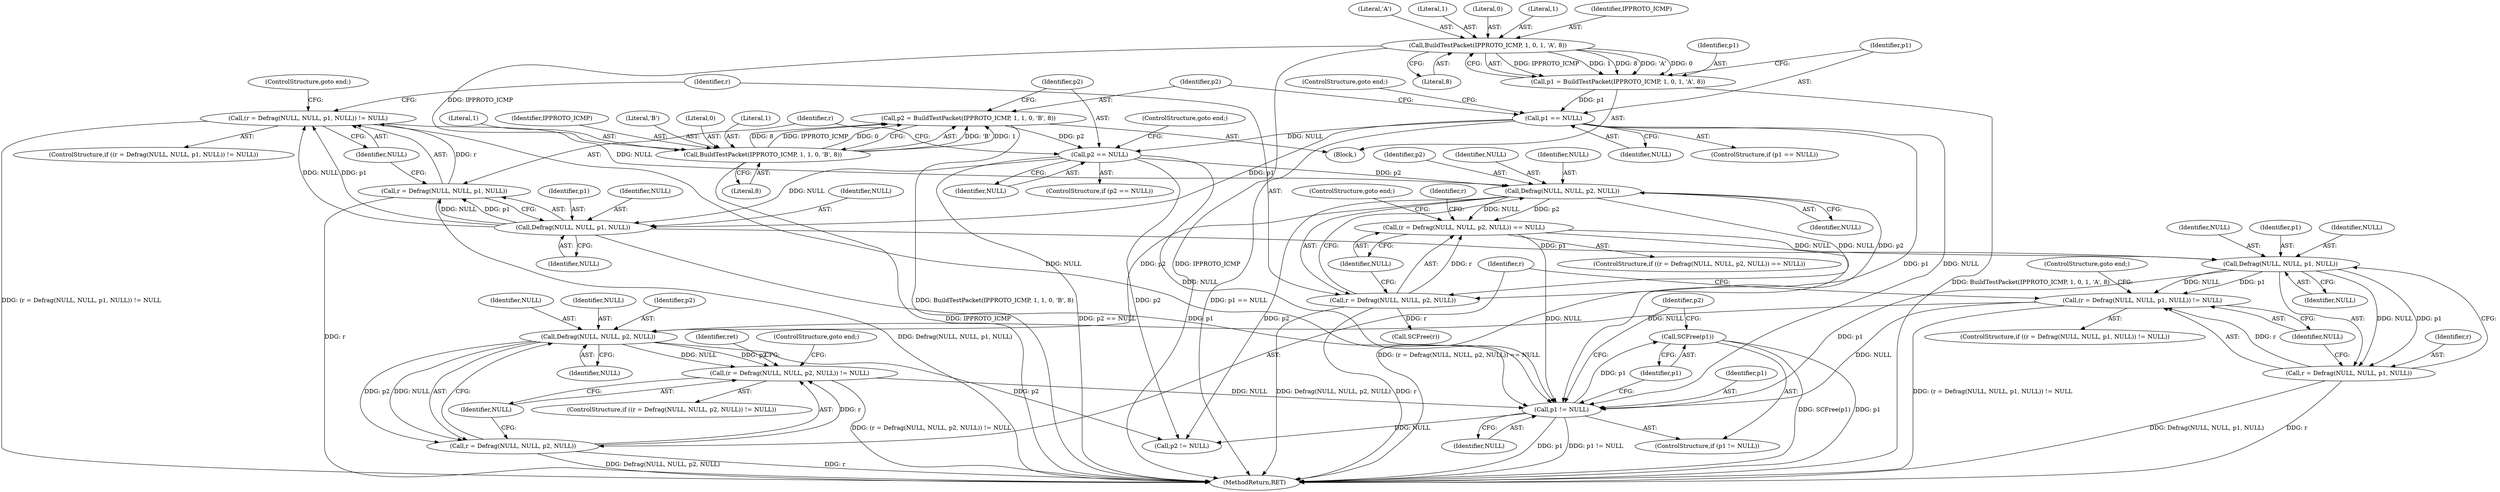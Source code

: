 digraph "0_suricata_4a04f814b15762eb446a5ead4d69d021512df6f8_11@pointer" {
"1000233" [label="(Call,SCFree(p1))"];
"1000230" [label="(Call,p1 != NULL)"];
"1000207" [label="(Call,Defrag(NULL, NULL, p1, NULL))"];
"1000163" [label="(Call,(r = Defrag(NULL, NULL, p2, NULL)) == NULL)"];
"1000164" [label="(Call,r = Defrag(NULL, NULL, p2, NULL))"];
"1000166" [label="(Call,Defrag(NULL, NULL, p2, NULL))"];
"1000152" [label="(Call,(r = Defrag(NULL, NULL, p1, NULL)) != NULL)"];
"1000153" [label="(Call,r = Defrag(NULL, NULL, p1, NULL))"];
"1000155" [label="(Call,Defrag(NULL, NULL, p1, NULL))"];
"1000147" [label="(Call,p2 == NULL)"];
"1000137" [label="(Call,p2 = BuildTestPacket(IPPROTO_ICMP, 1, 1, 0, 'B', 8))"];
"1000139" [label="(Call,BuildTestPacket(IPPROTO_ICMP, 1, 1, 0, 'B', 8))"];
"1000125" [label="(Call,BuildTestPacket(IPPROTO_ICMP, 1, 0, 1, 'A', 8))"];
"1000133" [label="(Call,p1 == NULL)"];
"1000123" [label="(Call,p1 = BuildTestPacket(IPPROTO_ICMP, 1, 0, 1, 'A', 8))"];
"1000215" [label="(Call,(r = Defrag(NULL, NULL, p2, NULL)) != NULL)"];
"1000216" [label="(Call,r = Defrag(NULL, NULL, p2, NULL))"];
"1000218" [label="(Call,Defrag(NULL, NULL, p2, NULL))"];
"1000204" [label="(Call,(r = Defrag(NULL, NULL, p1, NULL)) != NULL)"];
"1000205" [label="(Call,r = Defrag(NULL, NULL, p1, NULL))"];
"1000205" [label="(Call,r = Defrag(NULL, NULL, p1, NULL))"];
"1000142" [label="(Literal,1)"];
"1000148" [label="(Identifier,p2)"];
"1000217" [label="(Identifier,r)"];
"1000155" [label="(Call,Defrag(NULL, NULL, p1, NULL))"];
"1000169" [label="(Identifier,p2)"];
"1000218" [label="(Call,Defrag(NULL, NULL, p2, NULL))"];
"1000152" [label="(Call,(r = Defrag(NULL, NULL, p1, NULL)) != NULL)"];
"1000219" [label="(Identifier,NULL)"];
"1000161" [label="(ControlStructure,goto end;)"];
"1000131" [label="(Literal,8)"];
"1000204" [label="(Call,(r = Defrag(NULL, NULL, p1, NULL)) != NULL)"];
"1000207" [label="(Call,Defrag(NULL, NULL, p1, NULL))"];
"1000147" [label="(Call,p2 == NULL)"];
"1000124" [label="(Identifier,p1)"];
"1000167" [label="(Identifier,NULL)"];
"1000157" [label="(Identifier,NULL)"];
"1000172" [label="(ControlStructure,goto end;)"];
"1000154" [label="(Identifier,r)"];
"1000203" [label="(ControlStructure,if ((r = Defrag(NULL, NULL, p1, NULL)) != NULL))"];
"1000236" [label="(Call,p2 != NULL)"];
"1000211" [label="(Identifier,NULL)"];
"1000139" [label="(Call,BuildTestPacket(IPPROTO_ICMP, 1, 1, 0, 'B', 8))"];
"1000171" [label="(Identifier,NULL)"];
"1000162" [label="(ControlStructure,if ((r = Defrag(NULL, NULL, p2, NULL)) == NULL))"];
"1000153" [label="(Call,r = Defrag(NULL, NULL, p1, NULL))"];
"1000150" [label="(ControlStructure,goto end;)"];
"1000160" [label="(Identifier,NULL)"];
"1000164" [label="(Call,r = Defrag(NULL, NULL, p2, NULL))"];
"1000232" [label="(Identifier,NULL)"];
"1000222" [label="(Identifier,NULL)"];
"1000165" [label="(Identifier,r)"];
"1000221" [label="(Identifier,p2)"];
"1000146" [label="(ControlStructure,if (p2 == NULL))"];
"1000130" [label="(Literal,'A')"];
"1000129" [label="(Literal,1)"];
"1000168" [label="(Identifier,NULL)"];
"1000128" [label="(Literal,0)"];
"1000234" [label="(Identifier,p1)"];
"1000226" [label="(Identifier,ret)"];
"1000170" [label="(Identifier,NULL)"];
"1000233" [label="(Call,SCFree(p1))"];
"1000206" [label="(Identifier,r)"];
"1000237" [label="(Identifier,p2)"];
"1000159" [label="(Identifier,NULL)"];
"1000140" [label="(Identifier,IPPROTO_ICMP)"];
"1000209" [label="(Identifier,NULL)"];
"1000145" [label="(Literal,8)"];
"1000244" [label="(MethodReturn,RET)"];
"1000125" [label="(Call,BuildTestPacket(IPPROTO_ICMP, 1, 0, 1, 'A', 8))"];
"1000137" [label="(Call,p2 = BuildTestPacket(IPPROTO_ICMP, 1, 1, 0, 'B', 8))"];
"1000173" [label="(Call,SCFree(r))"];
"1000127" [label="(Literal,1)"];
"1000215" [label="(Call,(r = Defrag(NULL, NULL, p2, NULL)) != NULL)"];
"1000231" [label="(Identifier,p1)"];
"1000230" [label="(Call,p1 != NULL)"];
"1000105" [label="(Block,)"];
"1000158" [label="(Identifier,p1)"];
"1000210" [label="(Identifier,p1)"];
"1000126" [label="(Identifier,IPPROTO_ICMP)"];
"1000214" [label="(ControlStructure,if ((r = Defrag(NULL, NULL, p2, NULL)) != NULL))"];
"1000135" [label="(Identifier,NULL)"];
"1000220" [label="(Identifier,NULL)"];
"1000138" [label="(Identifier,p2)"];
"1000208" [label="(Identifier,NULL)"];
"1000163" [label="(Call,(r = Defrag(NULL, NULL, p2, NULL)) == NULL)"];
"1000229" [label="(ControlStructure,if (p1 != NULL))"];
"1000149" [label="(Identifier,NULL)"];
"1000216" [label="(Call,r = Defrag(NULL, NULL, p2, NULL))"];
"1000224" [label="(ControlStructure,goto end;)"];
"1000174" [label="(Identifier,r)"];
"1000166" [label="(Call,Defrag(NULL, NULL, p2, NULL))"];
"1000213" [label="(ControlStructure,goto end;)"];
"1000151" [label="(ControlStructure,if ((r = Defrag(NULL, NULL, p1, NULL)) != NULL))"];
"1000144" [label="(Literal,'B')"];
"1000143" [label="(Literal,0)"];
"1000132" [label="(ControlStructure,if (p1 == NULL))"];
"1000212" [label="(Identifier,NULL)"];
"1000141" [label="(Literal,1)"];
"1000156" [label="(Identifier,NULL)"];
"1000123" [label="(Call,p1 = BuildTestPacket(IPPROTO_ICMP, 1, 0, 1, 'A', 8))"];
"1000133" [label="(Call,p1 == NULL)"];
"1000223" [label="(Identifier,NULL)"];
"1000136" [label="(ControlStructure,goto end;)"];
"1000134" [label="(Identifier,p1)"];
"1000233" -> "1000229"  [label="AST: "];
"1000233" -> "1000234"  [label="CFG: "];
"1000234" -> "1000233"  [label="AST: "];
"1000237" -> "1000233"  [label="CFG: "];
"1000233" -> "1000244"  [label="DDG: SCFree(p1)"];
"1000233" -> "1000244"  [label="DDG: p1"];
"1000230" -> "1000233"  [label="DDG: p1"];
"1000230" -> "1000229"  [label="AST: "];
"1000230" -> "1000232"  [label="CFG: "];
"1000231" -> "1000230"  [label="AST: "];
"1000232" -> "1000230"  [label="AST: "];
"1000234" -> "1000230"  [label="CFG: "];
"1000237" -> "1000230"  [label="CFG: "];
"1000230" -> "1000244"  [label="DDG: p1"];
"1000230" -> "1000244"  [label="DDG: p1 != NULL"];
"1000207" -> "1000230"  [label="DDG: p1"];
"1000155" -> "1000230"  [label="DDG: p1"];
"1000133" -> "1000230"  [label="DDG: p1"];
"1000133" -> "1000230"  [label="DDG: NULL"];
"1000215" -> "1000230"  [label="DDG: NULL"];
"1000152" -> "1000230"  [label="DDG: NULL"];
"1000147" -> "1000230"  [label="DDG: NULL"];
"1000204" -> "1000230"  [label="DDG: NULL"];
"1000163" -> "1000230"  [label="DDG: NULL"];
"1000230" -> "1000236"  [label="DDG: NULL"];
"1000207" -> "1000205"  [label="AST: "];
"1000207" -> "1000211"  [label="CFG: "];
"1000208" -> "1000207"  [label="AST: "];
"1000209" -> "1000207"  [label="AST: "];
"1000210" -> "1000207"  [label="AST: "];
"1000211" -> "1000207"  [label="AST: "];
"1000205" -> "1000207"  [label="CFG: "];
"1000207" -> "1000204"  [label="DDG: NULL"];
"1000207" -> "1000204"  [label="DDG: p1"];
"1000207" -> "1000205"  [label="DDG: NULL"];
"1000207" -> "1000205"  [label="DDG: p1"];
"1000163" -> "1000207"  [label="DDG: NULL"];
"1000155" -> "1000207"  [label="DDG: p1"];
"1000163" -> "1000162"  [label="AST: "];
"1000163" -> "1000171"  [label="CFG: "];
"1000164" -> "1000163"  [label="AST: "];
"1000171" -> "1000163"  [label="AST: "];
"1000172" -> "1000163"  [label="CFG: "];
"1000174" -> "1000163"  [label="CFG: "];
"1000163" -> "1000244"  [label="DDG: (r = Defrag(NULL, NULL, p2, NULL)) == NULL"];
"1000164" -> "1000163"  [label="DDG: r"];
"1000166" -> "1000163"  [label="DDG: NULL"];
"1000166" -> "1000163"  [label="DDG: p2"];
"1000164" -> "1000166"  [label="CFG: "];
"1000165" -> "1000164"  [label="AST: "];
"1000166" -> "1000164"  [label="AST: "];
"1000171" -> "1000164"  [label="CFG: "];
"1000164" -> "1000244"  [label="DDG: Defrag(NULL, NULL, p2, NULL)"];
"1000164" -> "1000244"  [label="DDG: r"];
"1000166" -> "1000164"  [label="DDG: NULL"];
"1000166" -> "1000164"  [label="DDG: p2"];
"1000164" -> "1000173"  [label="DDG: r"];
"1000166" -> "1000170"  [label="CFG: "];
"1000167" -> "1000166"  [label="AST: "];
"1000168" -> "1000166"  [label="AST: "];
"1000169" -> "1000166"  [label="AST: "];
"1000170" -> "1000166"  [label="AST: "];
"1000152" -> "1000166"  [label="DDG: NULL"];
"1000147" -> "1000166"  [label="DDG: p2"];
"1000166" -> "1000218"  [label="DDG: p2"];
"1000166" -> "1000236"  [label="DDG: p2"];
"1000152" -> "1000151"  [label="AST: "];
"1000152" -> "1000160"  [label="CFG: "];
"1000153" -> "1000152"  [label="AST: "];
"1000160" -> "1000152"  [label="AST: "];
"1000161" -> "1000152"  [label="CFG: "];
"1000165" -> "1000152"  [label="CFG: "];
"1000152" -> "1000244"  [label="DDG: (r = Defrag(NULL, NULL, p1, NULL)) != NULL"];
"1000153" -> "1000152"  [label="DDG: r"];
"1000155" -> "1000152"  [label="DDG: NULL"];
"1000155" -> "1000152"  [label="DDG: p1"];
"1000153" -> "1000155"  [label="CFG: "];
"1000154" -> "1000153"  [label="AST: "];
"1000155" -> "1000153"  [label="AST: "];
"1000160" -> "1000153"  [label="CFG: "];
"1000153" -> "1000244"  [label="DDG: Defrag(NULL, NULL, p1, NULL)"];
"1000153" -> "1000244"  [label="DDG: r"];
"1000155" -> "1000153"  [label="DDG: NULL"];
"1000155" -> "1000153"  [label="DDG: p1"];
"1000155" -> "1000159"  [label="CFG: "];
"1000156" -> "1000155"  [label="AST: "];
"1000157" -> "1000155"  [label="AST: "];
"1000158" -> "1000155"  [label="AST: "];
"1000159" -> "1000155"  [label="AST: "];
"1000147" -> "1000155"  [label="DDG: NULL"];
"1000133" -> "1000155"  [label="DDG: p1"];
"1000147" -> "1000146"  [label="AST: "];
"1000147" -> "1000149"  [label="CFG: "];
"1000148" -> "1000147"  [label="AST: "];
"1000149" -> "1000147"  [label="AST: "];
"1000150" -> "1000147"  [label="CFG: "];
"1000154" -> "1000147"  [label="CFG: "];
"1000147" -> "1000244"  [label="DDG: p2 == NULL"];
"1000137" -> "1000147"  [label="DDG: p2"];
"1000133" -> "1000147"  [label="DDG: NULL"];
"1000147" -> "1000236"  [label="DDG: p2"];
"1000137" -> "1000105"  [label="AST: "];
"1000137" -> "1000139"  [label="CFG: "];
"1000138" -> "1000137"  [label="AST: "];
"1000139" -> "1000137"  [label="AST: "];
"1000148" -> "1000137"  [label="CFG: "];
"1000137" -> "1000244"  [label="DDG: BuildTestPacket(IPPROTO_ICMP, 1, 1, 0, 'B', 8)"];
"1000139" -> "1000137"  [label="DDG: 'B'"];
"1000139" -> "1000137"  [label="DDG: 1"];
"1000139" -> "1000137"  [label="DDG: 8"];
"1000139" -> "1000137"  [label="DDG: IPPROTO_ICMP"];
"1000139" -> "1000137"  [label="DDG: 0"];
"1000139" -> "1000145"  [label="CFG: "];
"1000140" -> "1000139"  [label="AST: "];
"1000141" -> "1000139"  [label="AST: "];
"1000142" -> "1000139"  [label="AST: "];
"1000143" -> "1000139"  [label="AST: "];
"1000144" -> "1000139"  [label="AST: "];
"1000145" -> "1000139"  [label="AST: "];
"1000139" -> "1000244"  [label="DDG: IPPROTO_ICMP"];
"1000125" -> "1000139"  [label="DDG: IPPROTO_ICMP"];
"1000125" -> "1000123"  [label="AST: "];
"1000125" -> "1000131"  [label="CFG: "];
"1000126" -> "1000125"  [label="AST: "];
"1000127" -> "1000125"  [label="AST: "];
"1000128" -> "1000125"  [label="AST: "];
"1000129" -> "1000125"  [label="AST: "];
"1000130" -> "1000125"  [label="AST: "];
"1000131" -> "1000125"  [label="AST: "];
"1000123" -> "1000125"  [label="CFG: "];
"1000125" -> "1000244"  [label="DDG: IPPROTO_ICMP"];
"1000125" -> "1000123"  [label="DDG: IPPROTO_ICMP"];
"1000125" -> "1000123"  [label="DDG: 1"];
"1000125" -> "1000123"  [label="DDG: 8"];
"1000125" -> "1000123"  [label="DDG: 'A'"];
"1000125" -> "1000123"  [label="DDG: 0"];
"1000133" -> "1000132"  [label="AST: "];
"1000133" -> "1000135"  [label="CFG: "];
"1000134" -> "1000133"  [label="AST: "];
"1000135" -> "1000133"  [label="AST: "];
"1000136" -> "1000133"  [label="CFG: "];
"1000138" -> "1000133"  [label="CFG: "];
"1000133" -> "1000244"  [label="DDG: p1 == NULL"];
"1000123" -> "1000133"  [label="DDG: p1"];
"1000123" -> "1000105"  [label="AST: "];
"1000124" -> "1000123"  [label="AST: "];
"1000134" -> "1000123"  [label="CFG: "];
"1000123" -> "1000244"  [label="DDG: BuildTestPacket(IPPROTO_ICMP, 1, 0, 1, 'A', 8)"];
"1000215" -> "1000214"  [label="AST: "];
"1000215" -> "1000223"  [label="CFG: "];
"1000216" -> "1000215"  [label="AST: "];
"1000223" -> "1000215"  [label="AST: "];
"1000224" -> "1000215"  [label="CFG: "];
"1000226" -> "1000215"  [label="CFG: "];
"1000215" -> "1000244"  [label="DDG: (r = Defrag(NULL, NULL, p2, NULL)) != NULL"];
"1000216" -> "1000215"  [label="DDG: r"];
"1000218" -> "1000215"  [label="DDG: NULL"];
"1000218" -> "1000215"  [label="DDG: p2"];
"1000216" -> "1000218"  [label="CFG: "];
"1000217" -> "1000216"  [label="AST: "];
"1000218" -> "1000216"  [label="AST: "];
"1000223" -> "1000216"  [label="CFG: "];
"1000216" -> "1000244"  [label="DDG: r"];
"1000216" -> "1000244"  [label="DDG: Defrag(NULL, NULL, p2, NULL)"];
"1000218" -> "1000216"  [label="DDG: NULL"];
"1000218" -> "1000216"  [label="DDG: p2"];
"1000218" -> "1000222"  [label="CFG: "];
"1000219" -> "1000218"  [label="AST: "];
"1000220" -> "1000218"  [label="AST: "];
"1000221" -> "1000218"  [label="AST: "];
"1000222" -> "1000218"  [label="AST: "];
"1000204" -> "1000218"  [label="DDG: NULL"];
"1000218" -> "1000236"  [label="DDG: p2"];
"1000204" -> "1000203"  [label="AST: "];
"1000204" -> "1000212"  [label="CFG: "];
"1000205" -> "1000204"  [label="AST: "];
"1000212" -> "1000204"  [label="AST: "];
"1000213" -> "1000204"  [label="CFG: "];
"1000217" -> "1000204"  [label="CFG: "];
"1000204" -> "1000244"  [label="DDG: (r = Defrag(NULL, NULL, p1, NULL)) != NULL"];
"1000205" -> "1000204"  [label="DDG: r"];
"1000206" -> "1000205"  [label="AST: "];
"1000212" -> "1000205"  [label="CFG: "];
"1000205" -> "1000244"  [label="DDG: r"];
"1000205" -> "1000244"  [label="DDG: Defrag(NULL, NULL, p1, NULL)"];
}
